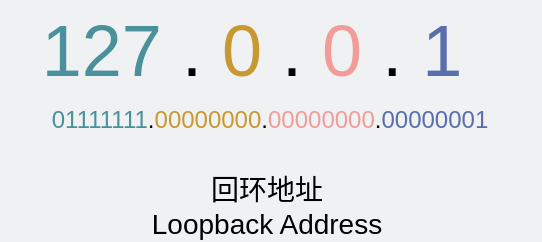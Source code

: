 <mxfile version="14.6.11" type="github">
  <diagram id="jk84KoCiqGRbvonOO5nR" name="Page-1">
    <mxGraphModel dx="946" dy="490" grid="0" gridSize="10" guides="1" tooltips="1" connect="1" arrows="1" fold="1" page="1" pageScale="1" pageWidth="350" pageHeight="150" background="#EFF1F3" math="0" shadow="0">
      <root>
        <mxCell id="0" />
        <mxCell id="1" parent="0" />
        <mxCell id="XSbDL2rr6Gyu1OlXZJMn-2" value="&lt;font style=&quot;font-size: 36px&quot;&gt;&lt;font color=&quot;#4a919b&quot;&gt;127&amp;nbsp;&lt;/font&gt;.&amp;nbsp;&lt;font color=&quot;#c89932&quot;&gt;0&amp;nbsp;&lt;/font&gt;.&amp;nbsp;&lt;font color=&quot;#f19c99&quot;&gt;0&amp;nbsp;&lt;/font&gt;.&amp;nbsp;&lt;font color=&quot;#5a6eab&quot;&gt;1&amp;nbsp;&lt;/font&gt;&lt;/font&gt;" style="text;html=1;strokeColor=none;fillColor=none;align=center;verticalAlign=middle;whiteSpace=wrap;rounded=0;" parent="1" vertex="1">
          <mxGeometry x="42" y="19" width="262" height="50" as="geometry" />
        </mxCell>
        <mxCell id="XSbDL2rr6Gyu1OlXZJMn-3" value="&lt;font style=&quot;font-size: 12px ; background-color: rgb(239 , 241 , 243)&quot;&gt;&lt;font color=&quot;#4a919b&quot;&gt;01111111&lt;/font&gt;.&lt;font color=&quot;#c89932&quot;&gt;00000000&lt;/font&gt;.&lt;font color=&quot;#f19c99&quot;&gt;00000000&lt;/font&gt;.&lt;font color=&quot;#5a6eab&quot;&gt;00000001&lt;/font&gt;&lt;/font&gt;" style="text;html=1;strokeColor=none;fillColor=none;align=center;verticalAlign=middle;whiteSpace=wrap;rounded=0;" parent="1" vertex="1">
          <mxGeometry x="42" y="69" width="270" height="20" as="geometry" />
        </mxCell>
        <mxCell id="XSbDL2rr6Gyu1OlXZJMn-5" value="&lt;font&gt;&lt;font style=&quot;font-size: 14px&quot;&gt;回环地址&lt;br&gt;Loopback Address&lt;/font&gt;&lt;br&gt;&lt;/font&gt;" style="text;html=1;strokeColor=none;fillColor=none;align=center;verticalAlign=middle;whiteSpace=wrap;rounded=0;" parent="1" vertex="1">
          <mxGeometry x="76" y="112" width="198.75" height="20" as="geometry" />
        </mxCell>
      </root>
    </mxGraphModel>
  </diagram>
</mxfile>
